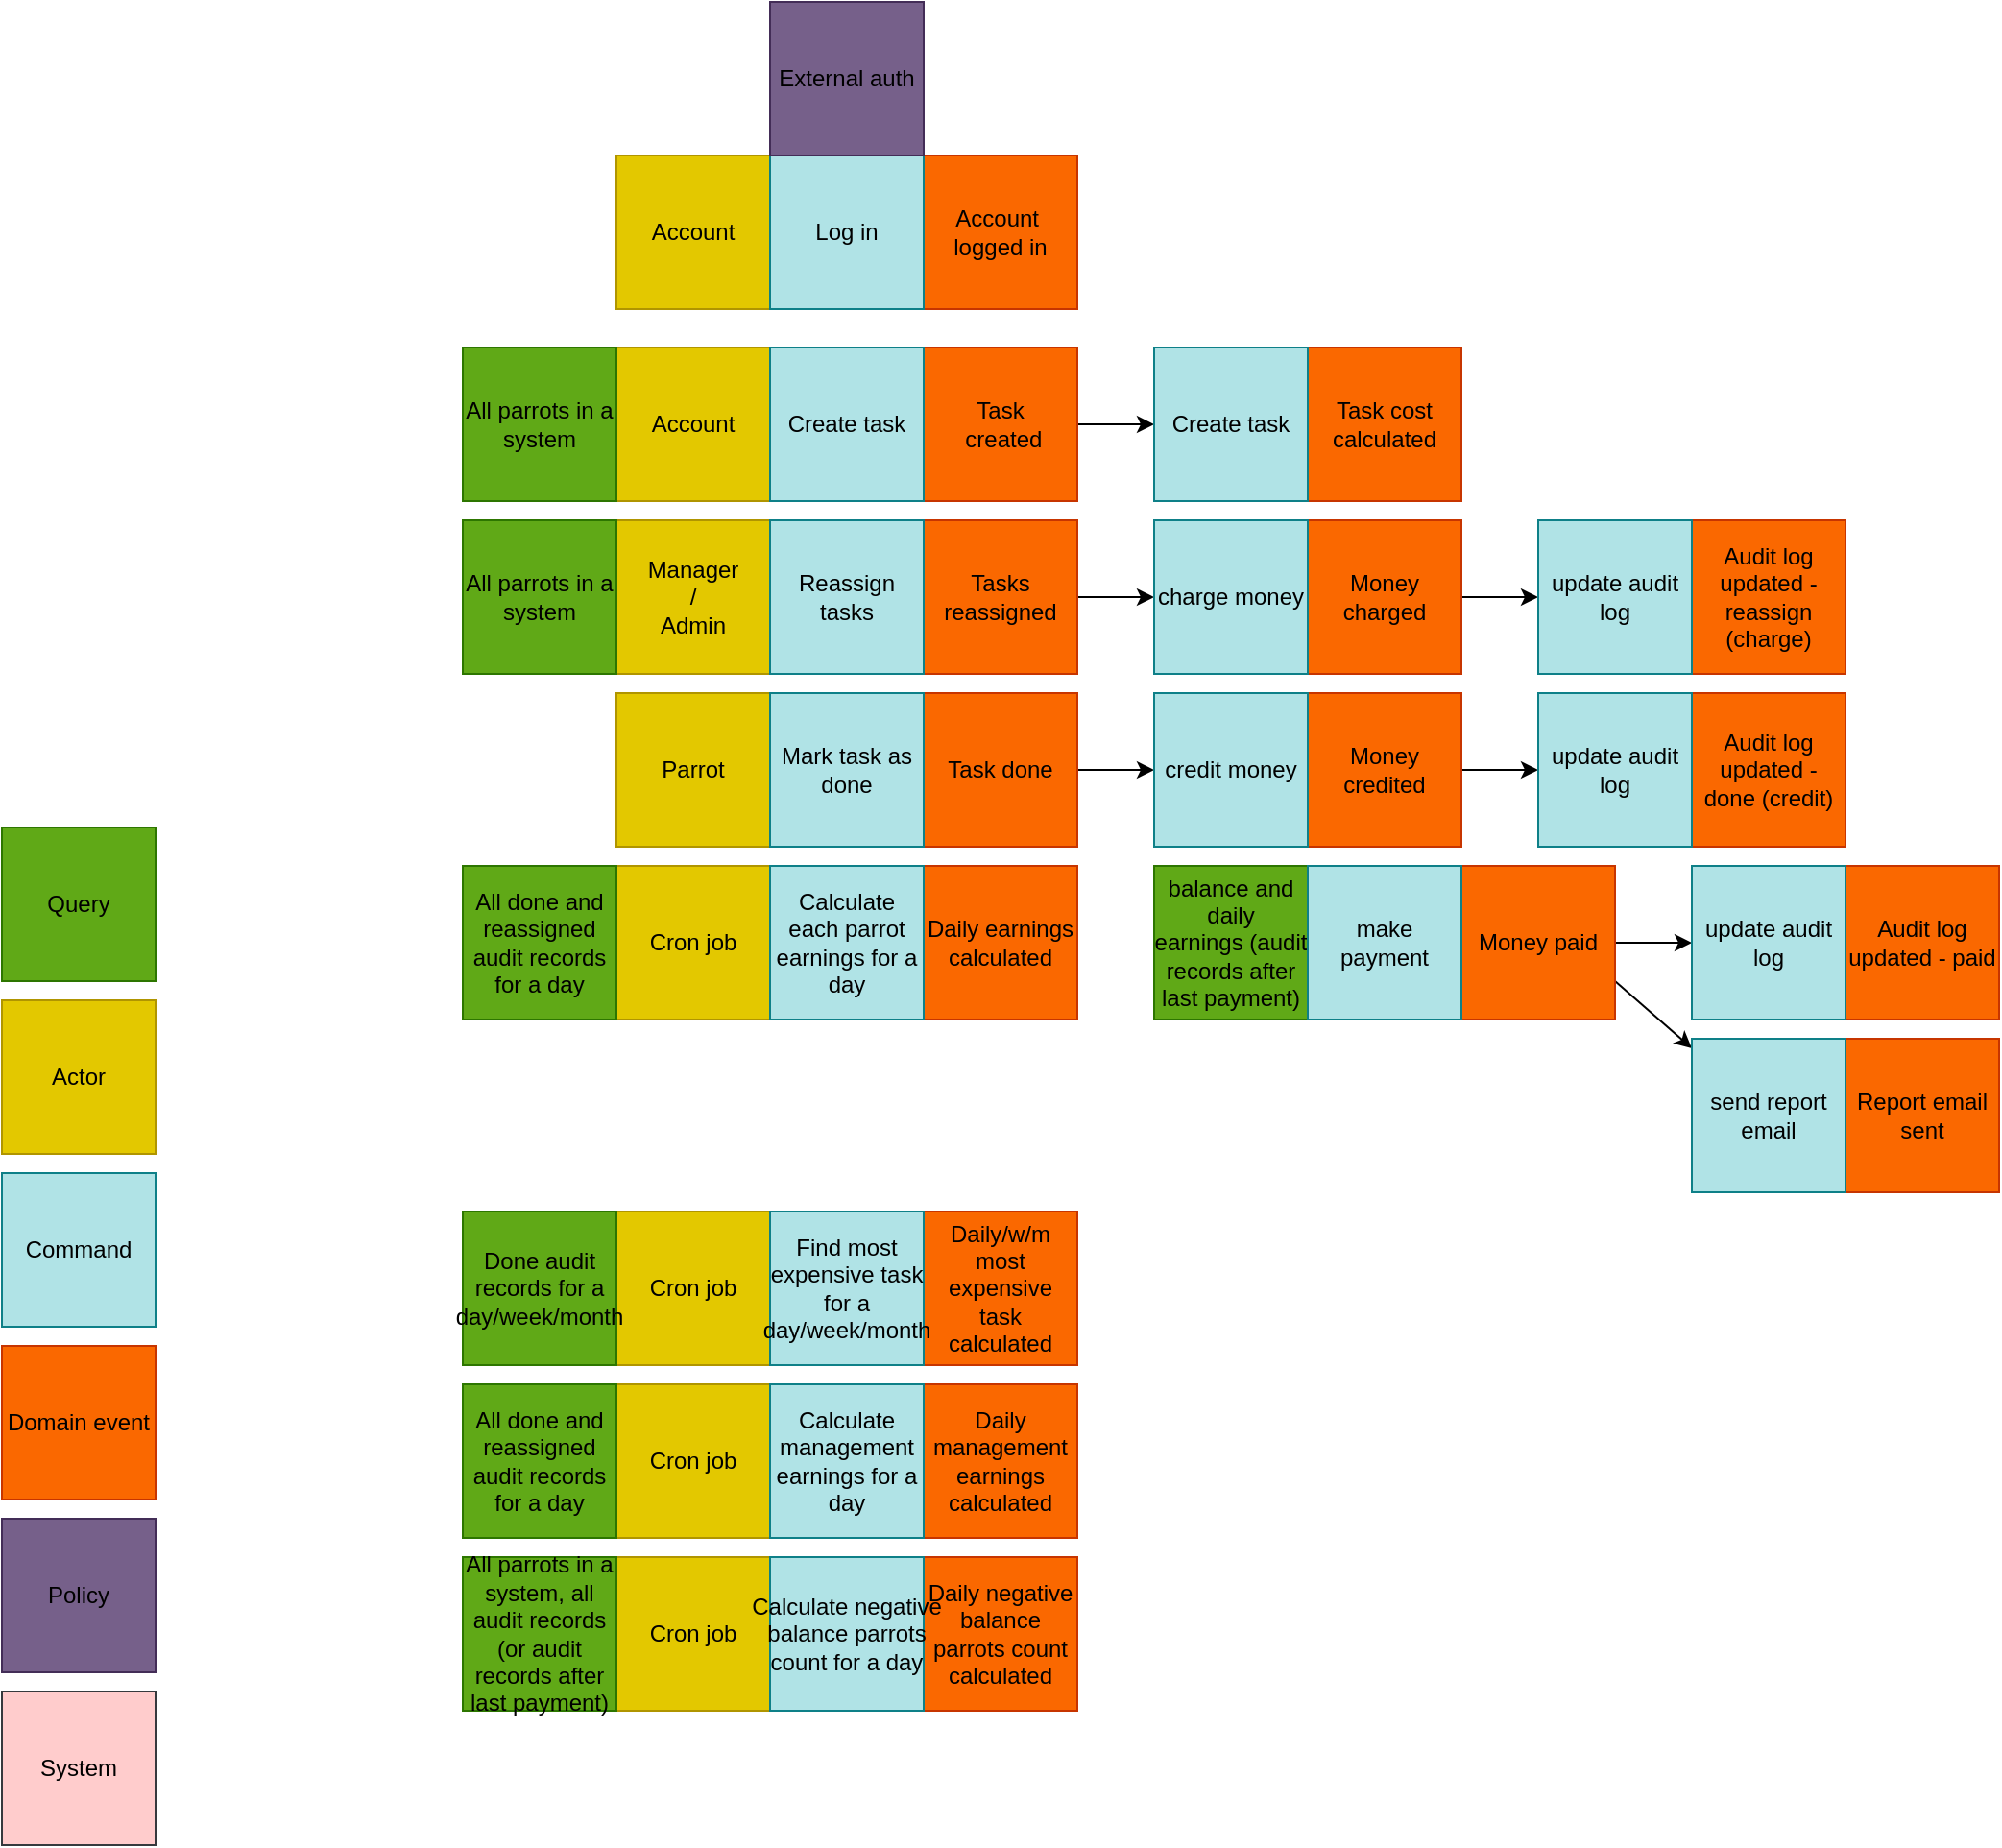 <mxfile>
    <diagram id="uNnZSbMdCMKl7JxBLD7i" name="Page-1">
        <mxGraphModel dx="1592" dy="1533" grid="1" gridSize="10" guides="1" tooltips="1" connect="1" arrows="1" fold="1" page="0" pageScale="1" pageWidth="850" pageHeight="1100" math="0" shadow="0">
            <root>
                <mxCell id="0"/>
                <mxCell id="1" parent="0"/>
                <mxCell id="2" value="&lt;font color=&quot;#000000&quot;&gt;Query&lt;/font&gt;" style="whiteSpace=wrap;html=1;aspect=fixed;fillColor=#60a917;fontColor=#ffffff;strokeColor=#2D7600;" parent="1" vertex="1">
                    <mxGeometry x="30" y="30" width="80" height="80" as="geometry"/>
                </mxCell>
                <mxCell id="3" value="Actor" style="whiteSpace=wrap;html=1;aspect=fixed;fillColor=#e3c800;fontColor=#000000;strokeColor=#B09500;" parent="1" vertex="1">
                    <mxGeometry x="30" y="120" width="80" height="80" as="geometry"/>
                </mxCell>
                <mxCell id="5" value="&lt;font color=&quot;#000000&quot;&gt;Command&lt;/font&gt;" style="whiteSpace=wrap;html=1;aspect=fixed;fillColor=#b0e3e6;strokeColor=#0e8088;" parent="1" vertex="1">
                    <mxGeometry x="30" y="210" width="80" height="80" as="geometry"/>
                </mxCell>
                <mxCell id="6" value="Domain event" style="whiteSpace=wrap;html=1;aspect=fixed;fontColor=#000000;fillColor=#fa6800;strokeColor=#C73500;" parent="1" vertex="1">
                    <mxGeometry x="30" y="300" width="80" height="80" as="geometry"/>
                </mxCell>
                <mxCell id="7" value="&lt;font color=&quot;#000000&quot;&gt;Policy&lt;/font&gt;" style="whiteSpace=wrap;html=1;aspect=fixed;fontColor=#ffffff;fillColor=#76608a;strokeColor=#432D57;" parent="1" vertex="1">
                    <mxGeometry x="30" y="390" width="80" height="80" as="geometry"/>
                </mxCell>
                <mxCell id="8" value="&lt;font color=&quot;#000000&quot;&gt;System&lt;/font&gt;" style="whiteSpace=wrap;html=1;aspect=fixed;fillColor=#ffcccc;strokeColor=#36393d;" parent="1" vertex="1">
                    <mxGeometry x="30" y="480" width="80" height="80" as="geometry"/>
                </mxCell>
                <mxCell id="12" value="Account&amp;nbsp; logged in" style="whiteSpace=wrap;html=1;aspect=fixed;fontColor=#000000;fillColor=#fa6800;strokeColor=#C73500;" parent="1" vertex="1">
                    <mxGeometry x="510" y="-320" width="80" height="80" as="geometry"/>
                </mxCell>
                <mxCell id="56" value="" style="edgeStyle=none;html=1;" edge="1" parent="1" source="14" target="55">
                    <mxGeometry relative="1" as="geometry"/>
                </mxCell>
                <mxCell id="14" value="Task&lt;br&gt;&amp;nbsp;created" style="whiteSpace=wrap;html=1;aspect=fixed;fontColor=#000000;fillColor=#fa6800;strokeColor=#C73500;" parent="1" vertex="1">
                    <mxGeometry x="510" y="-220" width="80" height="80" as="geometry"/>
                </mxCell>
                <mxCell id="67" value="" style="edgeStyle=none;html=1;" edge="1" parent="1" source="15" target="66">
                    <mxGeometry relative="1" as="geometry"/>
                </mxCell>
                <mxCell id="15" value="Tasks reassigned" style="whiteSpace=wrap;html=1;aspect=fixed;fontColor=#000000;fillColor=#fa6800;strokeColor=#C73500;" parent="1" vertex="1">
                    <mxGeometry x="510" y="-130" width="80" height="80" as="geometry"/>
                </mxCell>
                <mxCell id="73" value="" style="edgeStyle=none;html=1;" edge="1" parent="1" source="16" target="72">
                    <mxGeometry relative="1" as="geometry"/>
                </mxCell>
                <mxCell id="16" value="Task done" style="whiteSpace=wrap;html=1;aspect=fixed;fontColor=#000000;fillColor=#fa6800;strokeColor=#C73500;" parent="1" vertex="1">
                    <mxGeometry x="510" y="-40" width="80" height="80" as="geometry"/>
                </mxCell>
                <mxCell id="18" value="Task cost calculated" style="whiteSpace=wrap;html=1;aspect=fixed;fontColor=#000000;fillColor=#fa6800;strokeColor=#C73500;" parent="1" vertex="1">
                    <mxGeometry x="710" y="-220" width="80" height="80" as="geometry"/>
                </mxCell>
                <mxCell id="71" value="" style="edgeStyle=none;html=1;" edge="1" parent="1" source="19" target="69">
                    <mxGeometry relative="1" as="geometry"/>
                </mxCell>
                <mxCell id="19" value="Money charged" style="whiteSpace=wrap;html=1;aspect=fixed;fontColor=#000000;fillColor=#fa6800;strokeColor=#C73500;" parent="1" vertex="1">
                    <mxGeometry x="710" y="-130" width="80" height="80" as="geometry"/>
                </mxCell>
                <mxCell id="76" value="" style="edgeStyle=none;html=1;" edge="1" parent="1" source="20" target="75">
                    <mxGeometry relative="1" as="geometry"/>
                </mxCell>
                <mxCell id="20" value="Money credited" style="whiteSpace=wrap;html=1;aspect=fixed;fontColor=#000000;fillColor=#fa6800;strokeColor=#C73500;" parent="1" vertex="1">
                    <mxGeometry x="710" y="-40" width="80" height="80" as="geometry"/>
                </mxCell>
                <mxCell id="21" value="Daily earnings calculated" style="whiteSpace=wrap;html=1;aspect=fixed;fontColor=#000000;fillColor=#fa6800;strokeColor=#C73500;" parent="1" vertex="1">
                    <mxGeometry x="510" y="50" width="80" height="80" as="geometry"/>
                </mxCell>
                <mxCell id="22" value="Report email sent" style="whiteSpace=wrap;html=1;aspect=fixed;fontColor=#000000;fillColor=#fa6800;strokeColor=#C73500;" parent="1" vertex="1">
                    <mxGeometry x="990" y="140" width="80" height="80" as="geometry"/>
                </mxCell>
                <mxCell id="80" value="" style="edgeStyle=none;html=1;" edge="1" parent="1" source="24" target="79">
                    <mxGeometry relative="1" as="geometry"/>
                </mxCell>
                <mxCell id="82" style="edgeStyle=none;html=1;exitX=1;exitY=0.75;exitDx=0;exitDy=0;" edge="1" parent="1" source="24" target="81">
                    <mxGeometry relative="1" as="geometry"/>
                </mxCell>
                <mxCell id="24" value="Money paid" style="whiteSpace=wrap;html=1;aspect=fixed;fontColor=#000000;fillColor=#fa6800;strokeColor=#C73500;" parent="1" vertex="1">
                    <mxGeometry x="790" y="50" width="80" height="80" as="geometry"/>
                </mxCell>
                <mxCell id="25" value="Audit log updated - paid" style="whiteSpace=wrap;html=1;aspect=fixed;fontColor=#000000;fillColor=#fa6800;strokeColor=#C73500;" parent="1" vertex="1">
                    <mxGeometry x="990" y="50" width="80" height="80" as="geometry"/>
                </mxCell>
                <mxCell id="26" value="Daily management earnings calculated" style="whiteSpace=wrap;html=1;aspect=fixed;fontColor=#000000;fillColor=#fa6800;strokeColor=#C73500;" parent="1" vertex="1">
                    <mxGeometry x="510" y="320" width="80" height="80" as="geometry"/>
                </mxCell>
                <mxCell id="27" value="Daily negative balance parrots count calculated" style="whiteSpace=wrap;html=1;aspect=fixed;fontColor=#000000;fillColor=#fa6800;strokeColor=#C73500;" parent="1" vertex="1">
                    <mxGeometry x="510" y="410" width="80" height="80" as="geometry"/>
                </mxCell>
                <mxCell id="28" value="Daily/w/m most expensive task calculated" style="whiteSpace=wrap;html=1;aspect=fixed;fontColor=#000000;fillColor=#fa6800;strokeColor=#C73500;" parent="1" vertex="1">
                    <mxGeometry x="510" y="230" width="80" height="80" as="geometry"/>
                </mxCell>
                <mxCell id="29" value="Account" style="whiteSpace=wrap;html=1;aspect=fixed;fillColor=#e3c800;fontColor=#000000;strokeColor=#B09500;" parent="1" vertex="1">
                    <mxGeometry x="350" y="-320" width="80" height="80" as="geometry"/>
                </mxCell>
                <mxCell id="30" value="&lt;font color=&quot;#000000&quot;&gt;Log in&lt;/font&gt;" style="whiteSpace=wrap;html=1;aspect=fixed;fillColor=#b0e3e6;strokeColor=#0e8088;" parent="1" vertex="1">
                    <mxGeometry x="430" y="-320" width="80" height="80" as="geometry"/>
                </mxCell>
                <mxCell id="31" value="Account" style="whiteSpace=wrap;html=1;aspect=fixed;fillColor=#e3c800;fontColor=#000000;strokeColor=#B09500;" parent="1" vertex="1">
                    <mxGeometry x="350" y="-220" width="80" height="80" as="geometry"/>
                </mxCell>
                <mxCell id="32" value="&lt;font color=&quot;#000000&quot;&gt;Create task&lt;/font&gt;" style="whiteSpace=wrap;html=1;aspect=fixed;fillColor=#b0e3e6;strokeColor=#0e8088;" parent="1" vertex="1">
                    <mxGeometry x="430" y="-220" width="80" height="80" as="geometry"/>
                </mxCell>
                <mxCell id="33" value="&lt;font color=&quot;#000000&quot;&gt;All parrots in a system&lt;/font&gt;" style="whiteSpace=wrap;html=1;aspect=fixed;fillColor=#60a917;fontColor=#ffffff;strokeColor=#2D7600;" parent="1" vertex="1">
                    <mxGeometry x="270" y="-220" width="80" height="80" as="geometry"/>
                </mxCell>
                <mxCell id="34" value="Manager&lt;br&gt;/&lt;br&gt;Admin" style="whiteSpace=wrap;html=1;aspect=fixed;fillColor=#e3c800;fontColor=#000000;strokeColor=#B09500;" parent="1" vertex="1">
                    <mxGeometry x="350" y="-130" width="80" height="80" as="geometry"/>
                </mxCell>
                <mxCell id="35" value="&lt;font color=&quot;#000000&quot;&gt;Reassign tasks&lt;/font&gt;" style="whiteSpace=wrap;html=1;aspect=fixed;fillColor=#b0e3e6;strokeColor=#0e8088;" parent="1" vertex="1">
                    <mxGeometry x="430" y="-130" width="80" height="80" as="geometry"/>
                </mxCell>
                <mxCell id="36" value="&lt;font color=&quot;#000000&quot;&gt;All parrots in a system&lt;/font&gt;" style="whiteSpace=wrap;html=1;aspect=fixed;fillColor=#60a917;fontColor=#ffffff;strokeColor=#2D7600;" parent="1" vertex="1">
                    <mxGeometry x="270" y="-130" width="80" height="80" as="geometry"/>
                </mxCell>
                <mxCell id="37" value="Parrot" style="whiteSpace=wrap;html=1;aspect=fixed;fillColor=#e3c800;fontColor=#000000;strokeColor=#B09500;" parent="1" vertex="1">
                    <mxGeometry x="350" y="-40" width="80" height="80" as="geometry"/>
                </mxCell>
                <mxCell id="38" value="&lt;font color=&quot;#000000&quot;&gt;Mark task as done&lt;/font&gt;" style="whiteSpace=wrap;html=1;aspect=fixed;fillColor=#b0e3e6;strokeColor=#0e8088;" parent="1" vertex="1">
                    <mxGeometry x="430" y="-40" width="80" height="80" as="geometry"/>
                </mxCell>
                <mxCell id="39" value="Audit log updated - reassign (charge)" style="whiteSpace=wrap;html=1;aspect=fixed;fontColor=#000000;fillColor=#fa6800;strokeColor=#C73500;" parent="1" vertex="1">
                    <mxGeometry x="910" y="-130" width="80" height="80" as="geometry"/>
                </mxCell>
                <mxCell id="40" value="Audit log updated - done (credit)" style="whiteSpace=wrap;html=1;aspect=fixed;fontColor=#000000;fillColor=#fa6800;strokeColor=#C73500;" parent="1" vertex="1">
                    <mxGeometry x="910" y="-40" width="80" height="80" as="geometry"/>
                </mxCell>
                <mxCell id="41" value="Cron job" style="whiteSpace=wrap;html=1;aspect=fixed;fillColor=#e3c800;fontColor=#000000;strokeColor=#B09500;" parent="1" vertex="1">
                    <mxGeometry x="350" y="320" width="80" height="80" as="geometry"/>
                </mxCell>
                <mxCell id="42" value="Cron job" style="whiteSpace=wrap;html=1;aspect=fixed;fillColor=#e3c800;fontColor=#000000;strokeColor=#B09500;" parent="1" vertex="1">
                    <mxGeometry x="350" y="230" width="80" height="80" as="geometry"/>
                </mxCell>
                <mxCell id="43" value="Cron job" style="whiteSpace=wrap;html=1;aspect=fixed;fillColor=#e3c800;fontColor=#000000;strokeColor=#B09500;" parent="1" vertex="1">
                    <mxGeometry x="350" y="410" width="80" height="80" as="geometry"/>
                </mxCell>
                <mxCell id="44" value="&lt;span style=&quot;color: rgb(0, 0, 0);&quot;&gt;Done audit records for a day/week/month&lt;/span&gt;" style="whiteSpace=wrap;html=1;aspect=fixed;fillColor=#60a917;fontColor=#ffffff;strokeColor=#2D7600;" parent="1" vertex="1">
                    <mxGeometry x="270" y="230" width="80" height="80" as="geometry"/>
                </mxCell>
                <mxCell id="45" value="&lt;font color=&quot;#000000&quot;&gt;Find most expensive task for a day/week/month&lt;/font&gt;" style="whiteSpace=wrap;html=1;aspect=fixed;fillColor=#b0e3e6;strokeColor=#0e8088;" parent="1" vertex="1">
                    <mxGeometry x="430" y="230" width="80" height="80" as="geometry"/>
                </mxCell>
                <mxCell id="46" value="&lt;font color=&quot;#000000&quot;&gt;All done and reassigned audit records for a day&lt;/font&gt;" style="whiteSpace=wrap;html=1;aspect=fixed;fillColor=#60a917;fontColor=#ffffff;strokeColor=#2D7600;" parent="1" vertex="1">
                    <mxGeometry x="270" y="320" width="80" height="80" as="geometry"/>
                </mxCell>
                <mxCell id="47" value="&lt;font color=&quot;#000000&quot;&gt;Calculate management earnings for a day&lt;/font&gt;" style="whiteSpace=wrap;html=1;aspect=fixed;fillColor=#b0e3e6;strokeColor=#0e8088;" parent="1" vertex="1">
                    <mxGeometry x="430" y="320" width="80" height="80" as="geometry"/>
                </mxCell>
                <mxCell id="48" value="Cron job" style="whiteSpace=wrap;html=1;aspect=fixed;fillColor=#e3c800;fontColor=#000000;strokeColor=#B09500;" parent="1" vertex="1">
                    <mxGeometry x="350" y="50" width="80" height="80" as="geometry"/>
                </mxCell>
                <mxCell id="49" value="&lt;font color=&quot;#000000&quot;&gt;Calculate each parrot earnings for a day&lt;/font&gt;" style="whiteSpace=wrap;html=1;aspect=fixed;fillColor=#b0e3e6;strokeColor=#0e8088;" parent="1" vertex="1">
                    <mxGeometry x="430" y="50" width="80" height="80" as="geometry"/>
                </mxCell>
                <mxCell id="50" value="&lt;span style=&quot;color: rgb(0, 0, 0);&quot;&gt;All done and reassigned audit records for a day&lt;/span&gt;" style="whiteSpace=wrap;html=1;aspect=fixed;fillColor=#60a917;fontColor=#ffffff;strokeColor=#2D7600;" parent="1" vertex="1">
                    <mxGeometry x="270" y="50" width="80" height="80" as="geometry"/>
                </mxCell>
                <mxCell id="51" value="&lt;font color=&quot;#000000&quot;&gt;All parrots in a system, all audit records (or audit records after last payment)&lt;/font&gt;" style="whiteSpace=wrap;html=1;aspect=fixed;fillColor=#60a917;fontColor=#ffffff;strokeColor=#2D7600;" parent="1" vertex="1">
                    <mxGeometry x="270" y="410" width="80" height="80" as="geometry"/>
                </mxCell>
                <mxCell id="52" value="&lt;font color=&quot;#000000&quot;&gt;balance and daily earnings&amp;nbsp;&lt;/font&gt;&lt;span style=&quot;color: rgb(0, 0, 0);&quot;&gt;(audit records after last payment)&lt;/span&gt;" style="whiteSpace=wrap;html=1;aspect=fixed;fillColor=#60a917;fontColor=#ffffff;strokeColor=#2D7600;" parent="1" vertex="1">
                    <mxGeometry x="630" y="50" width="80" height="80" as="geometry"/>
                </mxCell>
                <mxCell id="53" value="&lt;font color=&quot;#000000&quot;&gt;External auth&lt;/font&gt;" style="whiteSpace=wrap;html=1;aspect=fixed;fontColor=#ffffff;fillColor=#76608a;strokeColor=#432D57;" vertex="1" parent="1">
                    <mxGeometry x="430" y="-400" width="80" height="80" as="geometry"/>
                </mxCell>
                <mxCell id="54" value="&lt;font color=&quot;#000000&quot;&gt;Calculate&amp;nbsp;&lt;/font&gt;&lt;span style=&quot;color: rgb(0, 0, 0);&quot;&gt;negative balance parrots count&lt;/span&gt;&lt;font color=&quot;#000000&quot;&gt;&amp;nbsp;for a day&lt;/font&gt;" style="whiteSpace=wrap;html=1;aspect=fixed;fillColor=#b0e3e6;strokeColor=#0e8088;" vertex="1" parent="1">
                    <mxGeometry x="430" y="410" width="80" height="80" as="geometry"/>
                </mxCell>
                <mxCell id="55" value="&lt;font color=&quot;#000000&quot;&gt;Create task&lt;/font&gt;" style="whiteSpace=wrap;html=1;aspect=fixed;fillColor=#b0e3e6;strokeColor=#0e8088;" vertex="1" parent="1">
                    <mxGeometry x="630" y="-220" width="80" height="80" as="geometry"/>
                </mxCell>
                <mxCell id="66" value="&lt;font color=&quot;#000000&quot;&gt;charge money&lt;/font&gt;" style="whiteSpace=wrap;html=1;aspect=fixed;fillColor=#b0e3e6;strokeColor=#0e8088;" vertex="1" parent="1">
                    <mxGeometry x="630" y="-130" width="80" height="80" as="geometry"/>
                </mxCell>
                <mxCell id="69" value="&lt;font color=&quot;#000000&quot;&gt;update audit log&lt;/font&gt;" style="whiteSpace=wrap;html=1;aspect=fixed;fillColor=#b0e3e6;strokeColor=#0e8088;" vertex="1" parent="1">
                    <mxGeometry x="830" y="-130" width="80" height="80" as="geometry"/>
                </mxCell>
                <mxCell id="72" value="&lt;font color=&quot;#000000&quot;&gt;credit money&lt;/font&gt;" style="whiteSpace=wrap;html=1;aspect=fixed;fillColor=#b0e3e6;strokeColor=#0e8088;" vertex="1" parent="1">
                    <mxGeometry x="630" y="-40" width="80" height="80" as="geometry"/>
                </mxCell>
                <mxCell id="75" value="&lt;font color=&quot;#000000&quot;&gt;update audit log&lt;/font&gt;" style="whiteSpace=wrap;html=1;aspect=fixed;fillColor=#b0e3e6;strokeColor=#0e8088;" vertex="1" parent="1">
                    <mxGeometry x="830" y="-40" width="80" height="80" as="geometry"/>
                </mxCell>
                <mxCell id="78" value="&lt;font color=&quot;#000000&quot;&gt;make payment&lt;/font&gt;" style="whiteSpace=wrap;html=1;aspect=fixed;fillColor=#b0e3e6;strokeColor=#0e8088;" vertex="1" parent="1">
                    <mxGeometry x="710" y="50" width="80" height="80" as="geometry"/>
                </mxCell>
                <mxCell id="79" value="&lt;font color=&quot;#000000&quot;&gt;update audit log&lt;/font&gt;" style="whiteSpace=wrap;html=1;aspect=fixed;fillColor=#b0e3e6;strokeColor=#0e8088;" vertex="1" parent="1">
                    <mxGeometry x="910" y="50" width="80" height="80" as="geometry"/>
                </mxCell>
                <mxCell id="81" value="&lt;font color=&quot;#000000&quot;&gt;send report email&lt;/font&gt;" style="whiteSpace=wrap;html=1;aspect=fixed;fillColor=#b0e3e6;strokeColor=#0e8088;" vertex="1" parent="1">
                    <mxGeometry x="910" y="140" width="80" height="80" as="geometry"/>
                </mxCell>
            </root>
        </mxGraphModel>
    </diagram>
</mxfile>